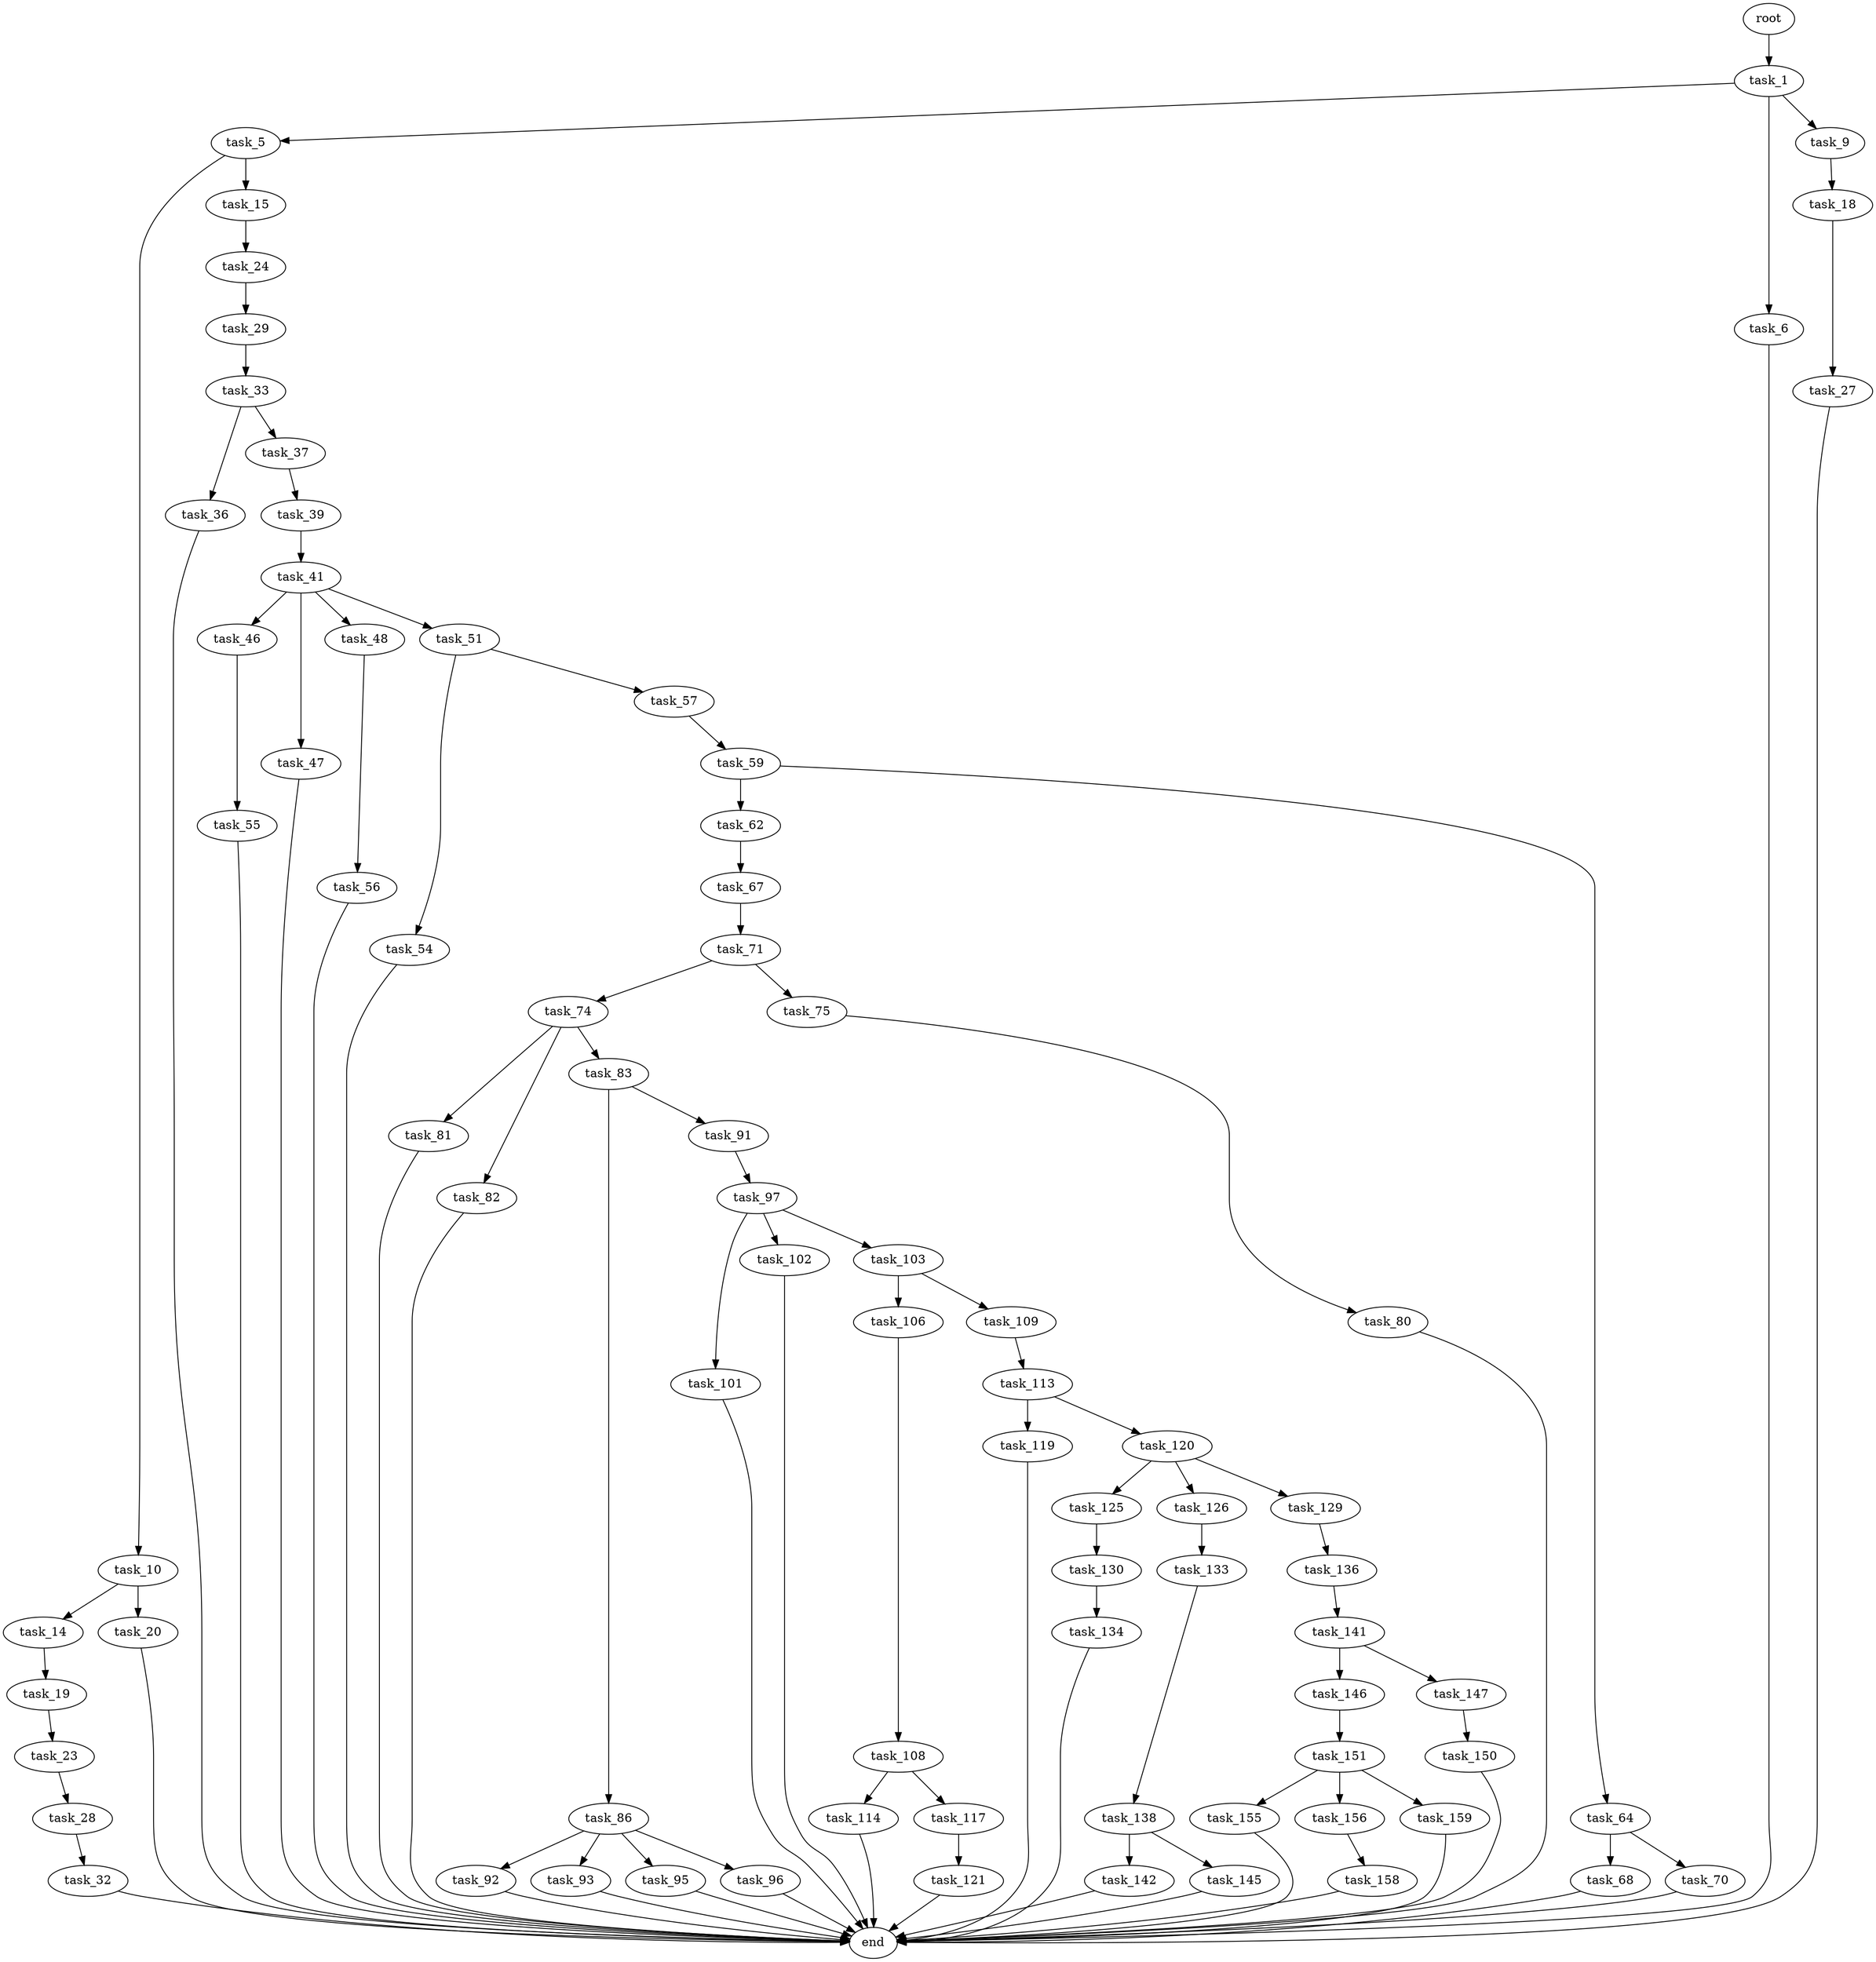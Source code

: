 digraph G {
  root [size="0.000000"];
  task_1 [size="4850112214.000000"];
  task_5 [size="6876783369.000000"];
  task_6 [size="368293445632.000000"];
  task_9 [size="326290785684.000000"];
  task_10 [size="1069867439421.000000"];
  task_14 [size="23605013432.000000"];
  task_15 [size="32502873293.000000"];
  task_18 [size="567377246860.000000"];
  task_19 [size="2069613924.000000"];
  task_20 [size="28991029248.000000"];
  task_23 [size="8589934592.000000"];
  task_24 [size="23973255590.000000"];
  task_27 [size="2384878620.000000"];
  task_28 [size="782757789696.000000"];
  task_29 [size="368293445632.000000"];
  task_32 [size="647772012.000000"];
  task_33 [size="688699168.000000"];
  task_36 [size="5447710011.000000"];
  task_37 [size="1021125138.000000"];
  task_39 [size="5864307397.000000"];
  task_41 [size="134217728000.000000"];
  task_46 [size="198999699795.000000"];
  task_47 [size="665372330130.000000"];
  task_48 [size="260892301719.000000"];
  task_51 [size="368293445632.000000"];
  task_54 [size="8548092359.000000"];
  task_55 [size="1073741824000.000000"];
  task_56 [size="42549297731.000000"];
  task_57 [size="71566990101.000000"];
  task_59 [size="1073741824000.000000"];
  task_62 [size="6558494741.000000"];
  task_64 [size="19649518933.000000"];
  task_67 [size="1336375175.000000"];
  task_68 [size="94177309890.000000"];
  task_70 [size="1073741824000.000000"];
  task_71 [size="7346220498.000000"];
  task_74 [size="695819708674.000000"];
  task_75 [size="1487928920.000000"];
  task_80 [size="1073741824000.000000"];
  task_81 [size="68719476736.000000"];
  task_82 [size="115270000337.000000"];
  task_83 [size="368293445632.000000"];
  task_86 [size="39021899280.000000"];
  task_91 [size="527945062816.000000"];
  task_92 [size="18298112512.000000"];
  task_93 [size="428557513781.000000"];
  task_95 [size="28991029248.000000"];
  task_96 [size="10031917231.000000"];
  task_97 [size="231928233984.000000"];
  task_101 [size="231928233984.000000"];
  task_102 [size="748702791502.000000"];
  task_103 [size="134217728000.000000"];
  task_106 [size="163145416282.000000"];
  task_108 [size="231928233984.000000"];
  task_109 [size="8589934592.000000"];
  task_113 [size="153321853149.000000"];
  task_114 [size="80940197290.000000"];
  task_117 [size="17068996101.000000"];
  task_119 [size="8589934592.000000"];
  task_120 [size="1110702297282.000000"];
  task_121 [size="1071796092354.000000"];
  task_125 [size="264449697682.000000"];
  task_126 [size="134217728000.000000"];
  task_129 [size="456852977769.000000"];
  task_130 [size="368293445632.000000"];
  task_133 [size="16938224308.000000"];
  task_134 [size="259150172952.000000"];
  task_136 [size="1073741824000.000000"];
  task_138 [size="1073741824000.000000"];
  task_141 [size="8653020058.000000"];
  task_142 [size="134217728000.000000"];
  task_145 [size="1073741824000.000000"];
  task_146 [size="241009370682.000000"];
  task_147 [size="549755813888.000000"];
  task_150 [size="231928233984.000000"];
  task_151 [size="368293445632.000000"];
  task_155 [size="12640577855.000000"];
  task_156 [size="881774472.000000"];
  task_158 [size="166637841381.000000"];
  task_159 [size="571826335962.000000"];
  end [size="0.000000"];

  root -> task_1 [size="1.000000"];
  task_1 -> task_5 [size="301989888.000000"];
  task_1 -> task_6 [size="301989888.000000"];
  task_1 -> task_9 [size="301989888.000000"];
  task_5 -> task_10 [size="134217728.000000"];
  task_5 -> task_15 [size="134217728.000000"];
  task_6 -> end [size="1.000000"];
  task_9 -> task_18 [size="679477248.000000"];
  task_10 -> task_14 [size="838860800.000000"];
  task_10 -> task_20 [size="838860800.000000"];
  task_14 -> task_19 [size="536870912.000000"];
  task_15 -> task_24 [size="33554432.000000"];
  task_18 -> task_27 [size="838860800.000000"];
  task_19 -> task_23 [size="134217728.000000"];
  task_20 -> end [size="1.000000"];
  task_23 -> task_28 [size="33554432.000000"];
  task_24 -> task_29 [size="411041792.000000"];
  task_27 -> end [size="1.000000"];
  task_28 -> task_32 [size="679477248.000000"];
  task_29 -> task_33 [size="411041792.000000"];
  task_32 -> end [size="1.000000"];
  task_33 -> task_36 [size="33554432.000000"];
  task_33 -> task_37 [size="33554432.000000"];
  task_36 -> end [size="1.000000"];
  task_37 -> task_39 [size="75497472.000000"];
  task_39 -> task_41 [size="134217728.000000"];
  task_41 -> task_46 [size="209715200.000000"];
  task_41 -> task_47 [size="209715200.000000"];
  task_41 -> task_48 [size="209715200.000000"];
  task_41 -> task_51 [size="209715200.000000"];
  task_46 -> task_55 [size="679477248.000000"];
  task_47 -> end [size="1.000000"];
  task_48 -> task_56 [size="301989888.000000"];
  task_51 -> task_54 [size="411041792.000000"];
  task_51 -> task_57 [size="411041792.000000"];
  task_54 -> end [size="1.000000"];
  task_55 -> end [size="1.000000"];
  task_56 -> end [size="1.000000"];
  task_57 -> task_59 [size="75497472.000000"];
  task_59 -> task_62 [size="838860800.000000"];
  task_59 -> task_64 [size="838860800.000000"];
  task_62 -> task_67 [size="536870912.000000"];
  task_64 -> task_68 [size="411041792.000000"];
  task_64 -> task_70 [size="411041792.000000"];
  task_67 -> task_71 [size="134217728.000000"];
  task_68 -> end [size="1.000000"];
  task_70 -> end [size="1.000000"];
  task_71 -> task_74 [size="209715200.000000"];
  task_71 -> task_75 [size="209715200.000000"];
  task_74 -> task_81 [size="536870912.000000"];
  task_74 -> task_82 [size="536870912.000000"];
  task_74 -> task_83 [size="536870912.000000"];
  task_75 -> task_80 [size="75497472.000000"];
  task_80 -> end [size="1.000000"];
  task_81 -> end [size="1.000000"];
  task_82 -> end [size="1.000000"];
  task_83 -> task_86 [size="411041792.000000"];
  task_83 -> task_91 [size="411041792.000000"];
  task_86 -> task_92 [size="75497472.000000"];
  task_86 -> task_93 [size="75497472.000000"];
  task_86 -> task_95 [size="75497472.000000"];
  task_86 -> task_96 [size="75497472.000000"];
  task_91 -> task_97 [size="411041792.000000"];
  task_92 -> end [size="1.000000"];
  task_93 -> end [size="1.000000"];
  task_95 -> end [size="1.000000"];
  task_96 -> end [size="1.000000"];
  task_97 -> task_101 [size="301989888.000000"];
  task_97 -> task_102 [size="301989888.000000"];
  task_97 -> task_103 [size="301989888.000000"];
  task_101 -> end [size="1.000000"];
  task_102 -> end [size="1.000000"];
  task_103 -> task_106 [size="209715200.000000"];
  task_103 -> task_109 [size="209715200.000000"];
  task_106 -> task_108 [size="679477248.000000"];
  task_108 -> task_114 [size="301989888.000000"];
  task_108 -> task_117 [size="301989888.000000"];
  task_109 -> task_113 [size="33554432.000000"];
  task_113 -> task_119 [size="411041792.000000"];
  task_113 -> task_120 [size="411041792.000000"];
  task_114 -> end [size="1.000000"];
  task_117 -> task_121 [size="679477248.000000"];
  task_119 -> end [size="1.000000"];
  task_120 -> task_125 [size="838860800.000000"];
  task_120 -> task_126 [size="838860800.000000"];
  task_120 -> task_129 [size="838860800.000000"];
  task_121 -> end [size="1.000000"];
  task_125 -> task_130 [size="209715200.000000"];
  task_126 -> task_133 [size="209715200.000000"];
  task_129 -> task_136 [size="838860800.000000"];
  task_130 -> task_134 [size="411041792.000000"];
  task_133 -> task_138 [size="838860800.000000"];
  task_134 -> end [size="1.000000"];
  task_136 -> task_141 [size="838860800.000000"];
  task_138 -> task_142 [size="838860800.000000"];
  task_138 -> task_145 [size="838860800.000000"];
  task_141 -> task_146 [size="209715200.000000"];
  task_141 -> task_147 [size="209715200.000000"];
  task_142 -> end [size="1.000000"];
  task_145 -> end [size="1.000000"];
  task_146 -> task_151 [size="536870912.000000"];
  task_147 -> task_150 [size="536870912.000000"];
  task_150 -> end [size="1.000000"];
  task_151 -> task_155 [size="411041792.000000"];
  task_151 -> task_156 [size="411041792.000000"];
  task_151 -> task_159 [size="411041792.000000"];
  task_155 -> end [size="1.000000"];
  task_156 -> task_158 [size="75497472.000000"];
  task_158 -> end [size="1.000000"];
  task_159 -> end [size="1.000000"];
}

